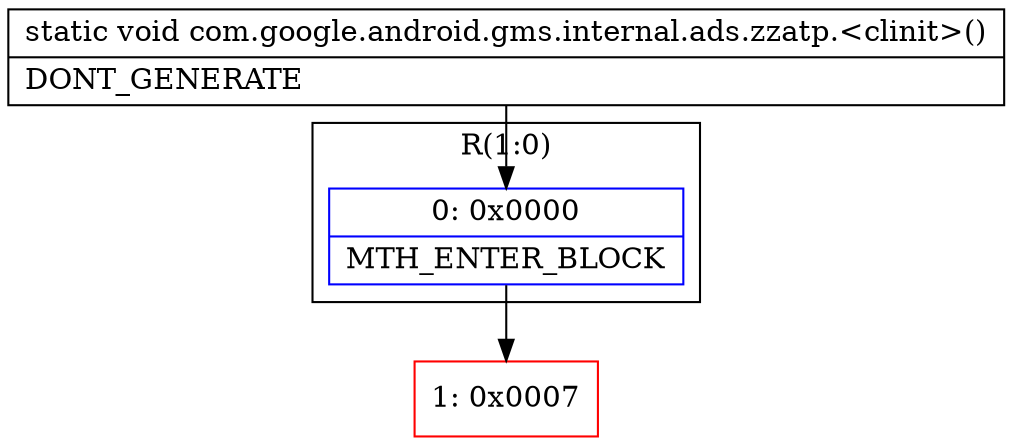 digraph "CFG forcom.google.android.gms.internal.ads.zzatp.\<clinit\>()V" {
subgraph cluster_Region_115895410 {
label = "R(1:0)";
node [shape=record,color=blue];
Node_0 [shape=record,label="{0\:\ 0x0000|MTH_ENTER_BLOCK\l}"];
}
Node_1 [shape=record,color=red,label="{1\:\ 0x0007}"];
MethodNode[shape=record,label="{static void com.google.android.gms.internal.ads.zzatp.\<clinit\>()  | DONT_GENERATE\l}"];
MethodNode -> Node_0;
Node_0 -> Node_1;
}

